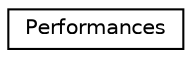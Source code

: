 digraph "Graphical Class Hierarchy"
{
 // LATEX_PDF_SIZE
  edge [fontname="Helvetica",fontsize="10",labelfontname="Helvetica",labelfontsize="10"];
  node [fontname="Helvetica",fontsize="10",shape=record];
  rankdir="LR";
  Node0 [label="Performances",height=0.2,width=0.4,color="black", fillcolor="white", style="filled",URL="$class_performances.html",tooltip=" "];
}
